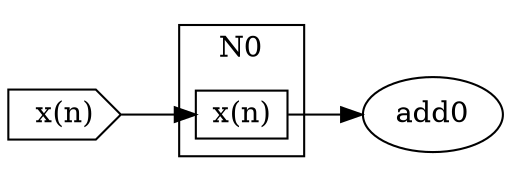 digraph {
	rankdir=LR
	subgraph cluster_0 {
		label=N0
		"x(n).0" [label="x(n)" height=0.1 shape=rectangle width=0.1]
	}
	"x(n).0" -> add0
	add0 [label=add0 shape=ellipse]
	"x(n)" -> "x(n).0"
	"x(n)" [label="x(n)" shape=cds]
}
